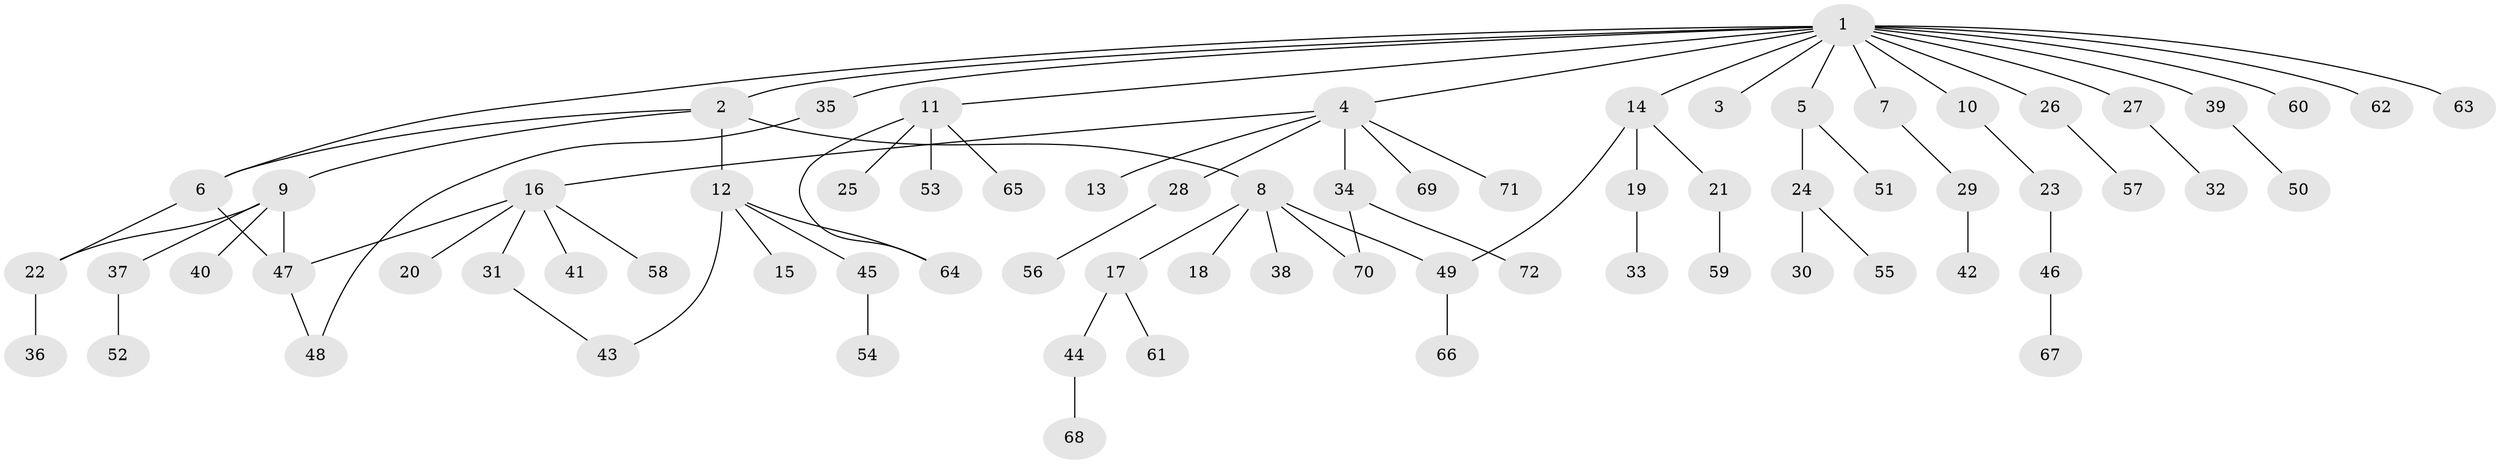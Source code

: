 // Generated by graph-tools (version 1.1) at 2025/11/02/27/25 16:11:10]
// undirected, 72 vertices, 80 edges
graph export_dot {
graph [start="1"]
  node [color=gray90,style=filled];
  1;
  2;
  3;
  4;
  5;
  6;
  7;
  8;
  9;
  10;
  11;
  12;
  13;
  14;
  15;
  16;
  17;
  18;
  19;
  20;
  21;
  22;
  23;
  24;
  25;
  26;
  27;
  28;
  29;
  30;
  31;
  32;
  33;
  34;
  35;
  36;
  37;
  38;
  39;
  40;
  41;
  42;
  43;
  44;
  45;
  46;
  47;
  48;
  49;
  50;
  51;
  52;
  53;
  54;
  55;
  56;
  57;
  58;
  59;
  60;
  61;
  62;
  63;
  64;
  65;
  66;
  67;
  68;
  69;
  70;
  71;
  72;
  1 -- 2;
  1 -- 3;
  1 -- 4;
  1 -- 5;
  1 -- 6;
  1 -- 7;
  1 -- 10;
  1 -- 11;
  1 -- 14;
  1 -- 26;
  1 -- 27;
  1 -- 35;
  1 -- 39;
  1 -- 60;
  1 -- 62;
  1 -- 63;
  2 -- 6;
  2 -- 8;
  2 -- 9;
  2 -- 12;
  4 -- 13;
  4 -- 16;
  4 -- 28;
  4 -- 34;
  4 -- 69;
  4 -- 71;
  5 -- 24;
  5 -- 51;
  6 -- 22;
  6 -- 47;
  7 -- 29;
  8 -- 17;
  8 -- 18;
  8 -- 38;
  8 -- 49;
  8 -- 70;
  9 -- 22;
  9 -- 37;
  9 -- 40;
  9 -- 47;
  10 -- 23;
  11 -- 25;
  11 -- 53;
  11 -- 64;
  11 -- 65;
  12 -- 15;
  12 -- 43;
  12 -- 45;
  12 -- 64;
  14 -- 19;
  14 -- 21;
  14 -- 49;
  16 -- 20;
  16 -- 31;
  16 -- 41;
  16 -- 47;
  16 -- 58;
  17 -- 44;
  17 -- 61;
  19 -- 33;
  21 -- 59;
  22 -- 36;
  23 -- 46;
  24 -- 30;
  24 -- 55;
  26 -- 57;
  27 -- 32;
  28 -- 56;
  29 -- 42;
  31 -- 43;
  34 -- 70;
  34 -- 72;
  35 -- 48;
  37 -- 52;
  39 -- 50;
  44 -- 68;
  45 -- 54;
  46 -- 67;
  47 -- 48;
  49 -- 66;
}
